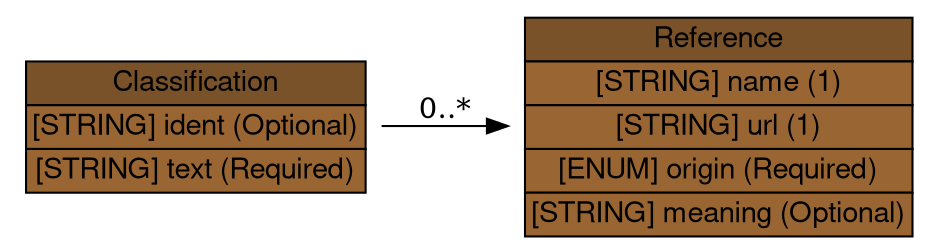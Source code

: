 digraph Classification {
	graph [bb="0,0,438,113",
		rankdir=LR
	];
	node [label="\N"];
	Classification	 [height=0.98611,
		label=<<table BORDER="0" CELLBORDER="1" CELLSPACING="0"> <tr> <td BGCOLOR="#7a5229" HREF="/html/IDMEFv2/Classification.html" TITLE="The Classification class provides the &quot;name&quot; of an alert, or other information allowing the manager to determine what it is. This name is chosen by the alert provider. "><FONT FACE="Nimbus Sans L">Classification</FONT></td> </tr>" %<tr><td BGCOLOR="#996633"  HREF="/html/IDMEFv2/Classification.html" TITLE="A unique identifier for this classification; see Section 3.2.9."><FONT FACE="Nimbus Sans L">[STRING] ident (Optional)</FONT></td></tr>%<tr><td BGCOLOR="#996633"  HREF="/html/IDMEFv2/Classification.html" TITLE="A vendor-provided string identifying the Alert message."><FONT FACE="Nimbus Sans L">[STRING] text (Required)</FONT></td></tr>%</table>>,
		pos="89,56.5",
		shape=plaintext,
		width=2.4722];
	Reference	 [height=1.5694,
		label=<<table BORDER="0" CELLBORDER="1" CELLSPACING="0"> <tr> <td BGCOLOR="#7a5229" HREF="/html/IDMEFv2/Reference.html" TITLE="The Reference class provides the &quot;name&quot; of an alert, or other information allowing the manager to determine what it is. "><FONT FACE="Nimbus Sans L">Reference</FONT></td> </tr>" %<tr><td BGCOLOR="#996633"  HREF="/html/IDMEFv2/Reference.html" TITLE="The name of the alert, from one of the origins listed below."><FONT FACE="Nimbus Sans L">[STRING] name (1)</FONT></td></tr>%<tr><td BGCOLOR="#996633"  HREF="/html/IDMEFv2/Reference.html" TITLE="A URL at which the manager (or the human operator of the manager) can find additional information about the alert.  The document pointed to by the URL may include an in-depth description of the attack, appropriate countermeasures, or other information deemed relevant by the vendor."><FONT FACE="Nimbus Sans L">[STRING] url (1)</FONT></td></tr>%<tr><td BGCOLOR="#996633"  HREF="/html/IDMEFv2/Reference.html" TITLE="The source from which the name of the alert originates. The permitted values for this attribute are shown below.  The default value is &quot;unknown&quot;.  (See also Section 10.)"><FONT FACE="Nimbus Sans L">[ENUM] origin (Required)</FONT></td></tr>%<tr><td BGCOLOR="#996633"  HREF="/html/IDMEFv2/Reference.html" TITLE="The meaning of the reference, as understood by the alert provider.  This field is only valid if the value of the &lt;origin&gt; attribute is set to &quot;vendor-specific&quot; or &quot;user-specific&quot;."><FONT FACE="Nimbus Sans L">[STRING] meaning (Optional)</FONT></td></tr>%</table>>,
		pos="337.5,56.5",
		shape=plaintext,
		width=2.7917];
	Classification -> Reference	 [label="0..*",
		lp="207.5,64",
		pos="e,236.86,56.5 178.01,56.5 193.81,56.5 210.44,56.5 226.76,56.5"];
}
